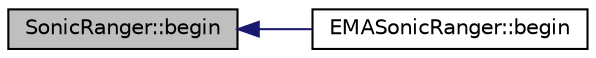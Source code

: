 digraph "SonicRanger::begin"
{
  edge [fontname="Helvetica",fontsize="10",labelfontname="Helvetica",labelfontsize="10"];
  node [fontname="Helvetica",fontsize="10",shape=record];
  rankdir="LR";
  Node3 [label="SonicRanger::begin",height=0.2,width=0.4,color="black", fillcolor="grey75", style="filled", fontcolor="black"];
  Node3 -> Node4 [dir="back",color="midnightblue",fontsize="10",style="solid",fontname="Helvetica"];
  Node4 [label="EMASonicRanger::begin",height=0.2,width=0.4,color="black", fillcolor="white", style="filled",URL="$classEMASonicRanger.html#a5a995cbdd313937de3641239e05232f7"];
}
